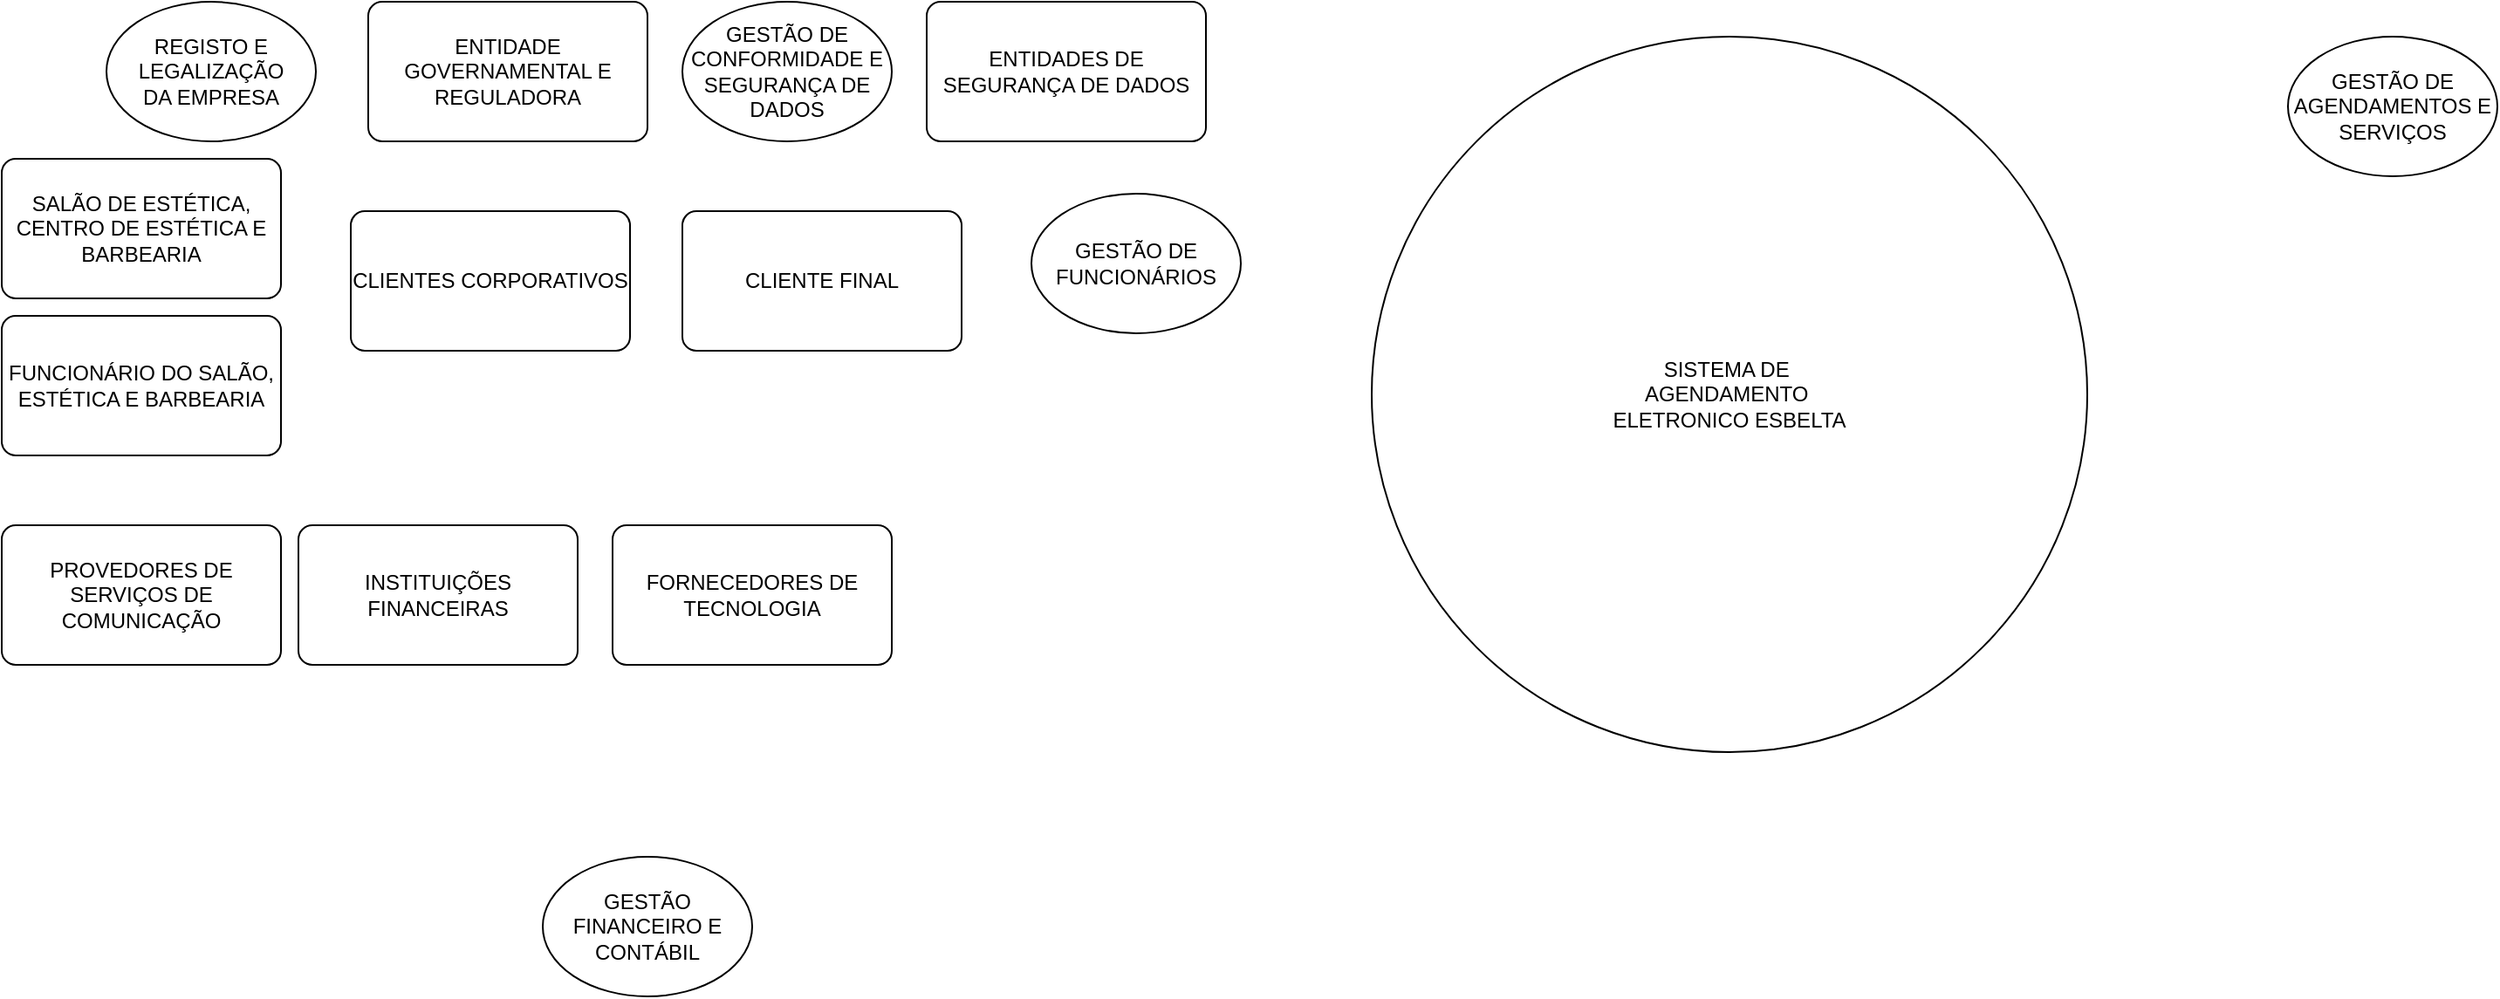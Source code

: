 <mxfile version="24.6.5" type="github">
  <diagram id="R2lEEEUBdFMjLlhIrx00" name="Page-1">
    <mxGraphModel dx="1969" dy="796" grid="1" gridSize="10" guides="1" tooltips="1" connect="1" arrows="1" fold="1" page="1" pageScale="1" pageWidth="850" pageHeight="1100" math="0" shadow="0" extFonts="Permanent Marker^https://fonts.googleapis.com/css?family=Permanent+Marker">
      <root>
        <mxCell id="0" />
        <mxCell id="1" parent="0" />
        <mxCell id="uB_VMiiS-jCSC2ZqStB_-8" value="SALÃO DE ESTÉTICA, CENTRO DE ESTÉTICA E BARBEARIA" style="rounded=1;arcSize=10;whiteSpace=wrap;html=1;align=center;" vertex="1" parent="1">
          <mxGeometry x="80" y="140" width="160" height="80" as="geometry" />
        </mxCell>
        <mxCell id="uB_VMiiS-jCSC2ZqStB_-12" value="CLIENTE FINAL" style="rounded=1;arcSize=10;whiteSpace=wrap;html=1;align=center;" vertex="1" parent="1">
          <mxGeometry x="470" y="170" width="160" height="80" as="geometry" />
        </mxCell>
        <mxCell id="uB_VMiiS-jCSC2ZqStB_-13" value="FUNCIONÁRIO DO SALÃO,&lt;div&gt;ESTÉTICA E BARBEARIA&lt;/div&gt;" style="rounded=1;arcSize=10;whiteSpace=wrap;html=1;align=center;" vertex="1" parent="1">
          <mxGeometry x="80" y="230" width="160" height="80" as="geometry" />
        </mxCell>
        <mxCell id="uB_VMiiS-jCSC2ZqStB_-14" value="FORNECEDORES DE TECNOLOGIA" style="rounded=1;arcSize=10;whiteSpace=wrap;html=1;align=center;" vertex="1" parent="1">
          <mxGeometry x="430" y="350" width="160" height="80" as="geometry" />
        </mxCell>
        <mxCell id="uB_VMiiS-jCSC2ZqStB_-15" value="ENTIDADE GOVERNAMENTAL E REGULADORA" style="rounded=1;arcSize=10;whiteSpace=wrap;html=1;align=center;" vertex="1" parent="1">
          <mxGeometry x="290" y="50" width="160" height="80" as="geometry" />
        </mxCell>
        <mxCell id="uB_VMiiS-jCSC2ZqStB_-16" value="INSTITUIÇÕES FINANCEIRAS" style="rounded=1;arcSize=10;whiteSpace=wrap;html=1;align=center;" vertex="1" parent="1">
          <mxGeometry x="250" y="350" width="160" height="80" as="geometry" />
        </mxCell>
        <mxCell id="uB_VMiiS-jCSC2ZqStB_-17" value="PROVEDORES DE SERVIÇOS DE COMUNICAÇÃO" style="rounded=1;arcSize=10;whiteSpace=wrap;html=1;align=center;" vertex="1" parent="1">
          <mxGeometry x="80" y="350" width="160" height="80" as="geometry" />
        </mxCell>
        <mxCell id="uB_VMiiS-jCSC2ZqStB_-18" value="CLIENTES CORPORATIVOS" style="rounded=1;arcSize=10;whiteSpace=wrap;html=1;align=center;" vertex="1" parent="1">
          <mxGeometry x="280" y="170" width="160" height="80" as="geometry" />
        </mxCell>
        <mxCell id="uB_VMiiS-jCSC2ZqStB_-19" value="ENTIDADES DE SEGURANÇA DE DADOS" style="rounded=1;arcSize=10;whiteSpace=wrap;html=1;align=center;" vertex="1" parent="1">
          <mxGeometry x="610" y="50" width="160" height="80" as="geometry" />
        </mxCell>
        <mxCell id="uB_VMiiS-jCSC2ZqStB_-20" value="&lt;font style=&quot;text-wrap: nowrap;&quot;&gt;SISTEMA DE&amp;nbsp;&lt;/font&gt;&lt;div style=&quot;text-wrap: nowrap;&quot;&gt;AGENDAMENTO&amp;nbsp;&lt;/div&gt;&lt;div style=&quot;text-wrap: nowrap;&quot;&gt;ELETRONICO ESBELTA&lt;/div&gt;" style="ellipse;whiteSpace=wrap;html=1;aspect=fixed;" vertex="1" parent="1">
          <mxGeometry x="865" y="70" width="410" height="410" as="geometry" />
        </mxCell>
        <mxCell id="uB_VMiiS-jCSC2ZqStB_-21" value="REGISTO E LEGALIZAÇÃO&lt;div&gt;DA EMPRESA&lt;/div&gt;" style="ellipse;whiteSpace=wrap;html=1;" vertex="1" parent="1">
          <mxGeometry x="140" y="50" width="120" height="80" as="geometry" />
        </mxCell>
        <mxCell id="uB_VMiiS-jCSC2ZqStB_-22" value="GESTÃO FINANCEIRO E CONTÁBIL" style="ellipse;whiteSpace=wrap;html=1;" vertex="1" parent="1">
          <mxGeometry x="390" y="540" width="120" height="80" as="geometry" />
        </mxCell>
        <mxCell id="uB_VMiiS-jCSC2ZqStB_-23" value="GESTÃO DE AGENDAMENTOS E SERVIÇOS" style="ellipse;whiteSpace=wrap;html=1;" vertex="1" parent="1">
          <mxGeometry x="1390" y="70" width="120" height="80" as="geometry" />
        </mxCell>
        <mxCell id="uB_VMiiS-jCSC2ZqStB_-24" value="GESTÃO DE CONFORMIDADE E SEGURANÇA DE DADOS" style="ellipse;whiteSpace=wrap;html=1;" vertex="1" parent="1">
          <mxGeometry x="470" y="50" width="120" height="80" as="geometry" />
        </mxCell>
        <mxCell id="uB_VMiiS-jCSC2ZqStB_-25" value="GESTÃO DE FUNCIONÁRIOS" style="ellipse;whiteSpace=wrap;html=1;" vertex="1" parent="1">
          <mxGeometry x="670" y="160" width="120" height="80" as="geometry" />
        </mxCell>
      </root>
    </mxGraphModel>
  </diagram>
</mxfile>
